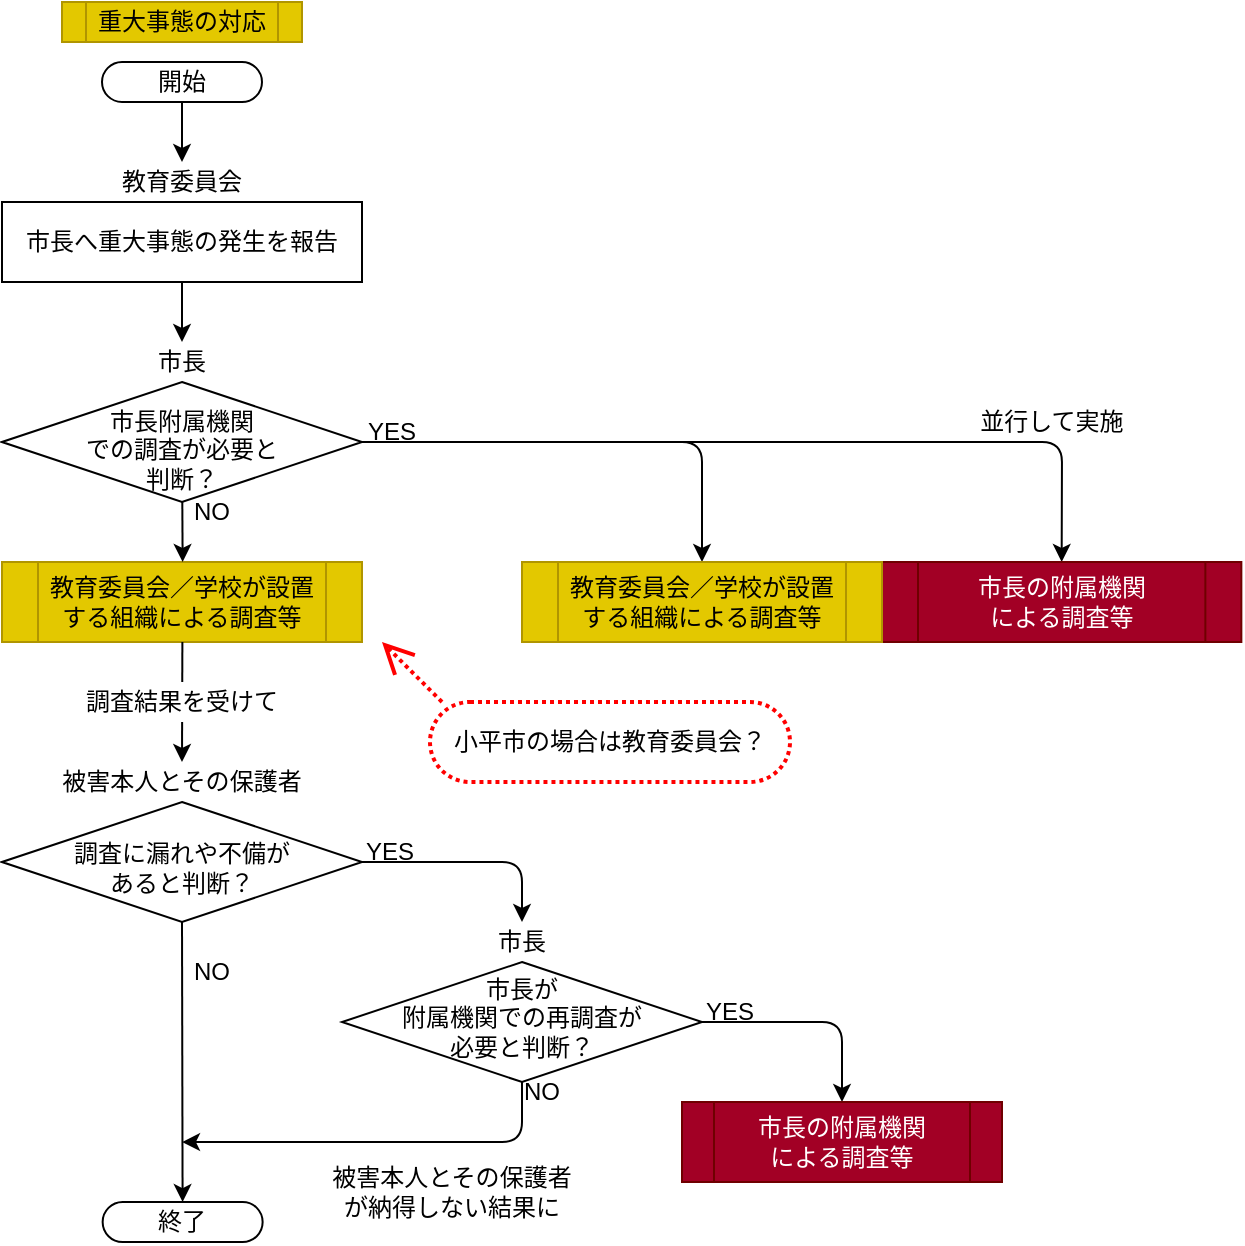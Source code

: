 <mxfile version="20.2.3" type="device"><diagram id="l96cSE0MkJBUikiaBPxF" name="ページ1"><mxGraphModel dx="1102" dy="-1450" grid="1" gridSize="10" guides="1" tooltips="1" connect="1" arrows="1" fold="1" page="1" pageScale="1" pageWidth="827" pageHeight="1169" math="0" shadow="0"><root><mxCell id="0"/><mxCell id="77" value="実行者" style="" parent="0"/><mxCell id="210" value="被害本人とその保護者" style="text;html=1;strokeColor=none;fillColor=none;align=center;verticalAlign=middle;whiteSpace=wrap;rounded=0;" parent="77" vertex="1"><mxGeometry x="20" y="2718" width="140" height="20" as="geometry"/></mxCell><mxCell id="332" value="市長" style="text;html=1;strokeColor=none;fillColor=none;align=center;verticalAlign=middle;whiteSpace=wrap;rounded=0;" parent="77" vertex="1"><mxGeometry x="240" y="2798" width="40" height="20" as="geometry"/></mxCell><mxCell id="340" value="教育委員会" style="text;html=1;strokeColor=none;fillColor=none;align=center;verticalAlign=middle;whiteSpace=wrap;rounded=0;" parent="77" vertex="1"><mxGeometry x="50" y="2418" width="80" height="20" as="geometry"/></mxCell><mxCell id="341" value="市長" style="text;html=1;strokeColor=none;fillColor=none;align=center;verticalAlign=middle;whiteSpace=wrap;rounded=0;" parent="77" vertex="1"><mxGeometry x="50" y="2508" width="80" height="20" as="geometry"/></mxCell><mxCell id="485" style="edgeStyle=none;html=1;endArrow=open;endFill=0;endSize=12;strokeWidth=2;dashed=1;dashPattern=1 1;strokeColor=#FF0000;" parent="77" edge="1"><mxGeometry relative="1" as="geometry"><mxPoint x="190" y="2658" as="targetPoint"/><mxPoint x="220" y="2688" as="sourcePoint"/></mxGeometry></mxCell><mxCell id="1" style="" parent="0"/><mxCell id="216" style="edgeStyle=none;html=1;entryX=0.5;entryY=0;entryDx=0;entryDy=0;startArrow=none;" parent="1" target="215" edge="1"><mxGeometry relative="1" as="geometry"><mxPoint x="90" y="2438" as="sourcePoint"/></mxGeometry></mxCell><mxCell id="148" value="開始" style="rounded=1;whiteSpace=wrap;html=1;arcSize=50;" parent="1" vertex="1"><mxGeometry x="50" y="2368" width="80" height="20" as="geometry"/></mxCell><mxCell id="190" value="並行して実施" style="text;html=1;strokeColor=none;fillColor=none;align=center;verticalAlign=middle;whiteSpace=wrap;rounded=0;" parent="1" vertex="1"><mxGeometry x="480" y="2538" width="90" height="20" as="geometry"/></mxCell><mxCell id="215" value="市長へ重大事態の発生を報告" style="rounded=0;whiteSpace=wrap;html=1;" parent="1" vertex="1"><mxGeometry y="2438" width="180" height="40" as="geometry"/></mxCell><mxCell id="317" style="edgeStyle=none;html=1;entryX=0.5;entryY=0;entryDx=0;entryDy=0;" parent="1" source="220" target="247" edge="1"><mxGeometry relative="1" as="geometry"><Array as="points"><mxPoint x="530" y="2558"/></Array></mxGeometry></mxCell><mxCell id="318" style="edgeStyle=none;html=1;entryX=0.5;entryY=0;entryDx=0;entryDy=0;" parent="1" source="220" target="291" edge="1"><mxGeometry relative="1" as="geometry"><Array as="points"><mxPoint x="350" y="2558"/></Array></mxGeometry></mxCell><mxCell id="220" value="市長附属機関&lt;br&gt;での調査が必要と&lt;br&gt;判断？" style="rhombus;whiteSpace=wrap;html=1;spacingTop=7;" parent="1" vertex="1"><mxGeometry y="2528" width="180" height="60" as="geometry"/></mxCell><mxCell id="246" value="小平市の場合は教育委員会？" style="text;html=1;strokeColor=#FF0000;fillColor=default;align=center;verticalAlign=middle;whiteSpace=wrap;rounded=1;shadow=0;glass=0;labelBackgroundColor=none;sketch=0;arcSize=50;strokeWidth=2;dashed=1;dashPattern=1 1;" parent="1" vertex="1"><mxGeometry x="214" y="2688" width="180" height="40" as="geometry"/></mxCell><mxCell id="247" value="市長の附属機関&lt;br&gt;による調査等" style="shape=process;whiteSpace=wrap;html=1;backgroundOutline=1;fillColor=#a20025;strokeColor=#6F0000;fontColor=#ffffff;" parent="1" vertex="1"><mxGeometry x="440" y="2618" width="179.68" height="40" as="geometry"/></mxCell><mxCell id="248" value="教育委員会／学校が設置&lt;br&gt;する組織による調査等" style="shape=process;whiteSpace=wrap;html=1;backgroundOutline=1;fillColor=#e3c800;strokeColor=#B09500;fontColor=#000000;" parent="1" vertex="1"><mxGeometry y="2618" width="180" height="40" as="geometry"/></mxCell><mxCell id="291" value="教育委員会／学校が設置&lt;br&gt;する組織による調査等" style="shape=process;whiteSpace=wrap;html=1;backgroundOutline=1;fillColor=#e3c800;strokeColor=#B09500;fontColor=#000000;" parent="1" vertex="1"><mxGeometry x="260" y="2618" width="180" height="40" as="geometry"/></mxCell><mxCell id="293" value="YES" style="text;html=1;strokeColor=none;fillColor=none;align=center;verticalAlign=middle;whiteSpace=wrap;rounded=0;" parent="1" vertex="1"><mxGeometry x="180" y="2548" width="30" height="10" as="geometry"/></mxCell><mxCell id="295" value="NO" style="text;html=1;strokeColor=none;fillColor=none;align=center;verticalAlign=middle;whiteSpace=wrap;rounded=0;" parent="1" vertex="1"><mxGeometry x="95" y="2588" width="20" height="10" as="geometry"/></mxCell><mxCell id="307" style="edgeStyle=none;html=1;exitX=0.5;exitY=1;exitDx=0;exitDy=0;" parent="1" source="296" target="306" edge="1"><mxGeometry relative="1" as="geometry"><mxPoint x="90.06" y="2818.0" as="sourcePoint"/></mxGeometry></mxCell><mxCell id="296" value="調査に漏れや不備が&lt;br&gt;あると判断？" style="rhombus;whiteSpace=wrap;html=1;spacingTop=6;" parent="1" vertex="1"><mxGeometry y="2738" width="180" height="60" as="geometry"/></mxCell><mxCell id="300" value="YES" style="text;html=1;strokeColor=none;fillColor=none;align=left;verticalAlign=middle;whiteSpace=wrap;rounded=0;" parent="1" vertex="1"><mxGeometry x="180" y="2758" width="30" height="10" as="geometry"/></mxCell><mxCell id="309" style="edgeStyle=none;html=1;" parent="1" source="301" edge="1"><mxGeometry relative="1" as="geometry"><mxPoint x="90" y="2908.02" as="targetPoint"/><Array as="points"><mxPoint x="260" y="2908.02"/></Array></mxGeometry></mxCell><mxCell id="321" style="edgeStyle=none;html=1;entryX=0.5;entryY=0;entryDx=0;entryDy=0;endArrow=classic;endFill=1;endSize=6;strokeWidth=1;" parent="1" source="301" target="320" edge="1"><mxGeometry relative="1" as="geometry"><Array as="points"><mxPoint x="420" y="2848"/></Array></mxGeometry></mxCell><mxCell id="301" value="市長が&lt;br&gt;附属機関での再調査が&lt;br&gt;必要と判断？" style="rhombus;whiteSpace=wrap;html=1;spacingTop=-4;" parent="1" vertex="1"><mxGeometry x="170" y="2818.02" width="180" height="60" as="geometry"/></mxCell><mxCell id="303" value="YES" style="text;html=1;strokeColor=none;fillColor=none;align=left;verticalAlign=middle;whiteSpace=wrap;rounded=0;" parent="1" vertex="1"><mxGeometry x="350" y="2838.02" width="30" height="10" as="geometry"/></mxCell><mxCell id="305" value="NO" style="text;html=1;strokeColor=none;fillColor=none;align=center;verticalAlign=middle;whiteSpace=wrap;rounded=0;" parent="1" vertex="1"><mxGeometry x="95" y="2818.02" width="20" height="10" as="geometry"/></mxCell><mxCell id="306" value="終了" style="rounded=1;whiteSpace=wrap;html=1;arcSize=50;" parent="1" vertex="1"><mxGeometry x="50.32" y="2938.02" width="80" height="20" as="geometry"/></mxCell><mxCell id="310" value="NO" style="text;html=1;strokeColor=none;fillColor=none;align=center;verticalAlign=middle;whiteSpace=wrap;rounded=0;" parent="1" vertex="1"><mxGeometry x="260" y="2878.02" width="20" height="10" as="geometry"/></mxCell><mxCell id="320" value="市長の附属機関&lt;br&gt;による調査等" style="shape=process;whiteSpace=wrap;html=1;backgroundOutline=1;fillColor=#a20025;strokeColor=#6F0000;fontColor=#ffffff;" parent="1" vertex="1"><mxGeometry x="340" y="2888" width="160" height="40" as="geometry"/></mxCell><mxCell id="343" style="edgeStyle=none;html=1;entryX=0.5;entryY=0;entryDx=0;entryDy=0;" parent="1" edge="1"><mxGeometry relative="1" as="geometry"><mxPoint x="90" y="2478" as="sourcePoint"/><mxPoint x="90" y="2508" as="targetPoint"/></mxGeometry></mxCell><mxCell id="344" style="edgeStyle=none;html=1;entryX=0.5;entryY=0;entryDx=0;entryDy=0;" parent="1" edge="1"><mxGeometry relative="1" as="geometry"><mxPoint x="90.157" y="2587.948" as="sourcePoint"/><mxPoint x="90.315" y="2618" as="targetPoint"/></mxGeometry></mxCell><mxCell id="346" style="edgeStyle=none;html=1;entryX=0.5;entryY=0;entryDx=0;entryDy=0;endArrow=classic;endFill=1;endSize=6;strokeWidth=1;" parent="1" edge="1"><mxGeometry relative="1" as="geometry"><mxPoint x="90" y="2388" as="sourcePoint"/><mxPoint x="90" y="2418" as="targetPoint"/></mxGeometry></mxCell><mxCell id="348" style="edgeStyle=none;html=1;exitX=1;exitY=0.5;exitDx=0;exitDy=0;entryX=0.5;entryY=0;entryDx=0;entryDy=0;" parent="1" edge="1"><mxGeometry relative="1" as="geometry"><mxPoint x="260" y="2798" as="targetPoint"/><mxPoint x="180" y="2768" as="sourcePoint"/><Array as="points"><mxPoint x="260" y="2768"/></Array></mxGeometry></mxCell><mxCell id="360" style="edgeStyle=none;html=1;entryX=0.5;entryY=0;entryDx=0;entryDy=0;" parent="1" edge="1"><mxGeometry relative="1" as="geometry"><mxPoint x="90.189" y="2658" as="sourcePoint"/><mxPoint x="90" y="2718" as="targetPoint"/></mxGeometry></mxCell><mxCell id="361" value="調査結果を受けて" style="text;html=1;strokeColor=none;fillColor=default;align=center;verticalAlign=middle;whiteSpace=wrap;rounded=0;" parent="1" vertex="1"><mxGeometry x="30" y="2678" width="120" height="20" as="geometry"/></mxCell><mxCell id="362" value="被害本人とその保護者&lt;br&gt;が納得しない結果に" style="text;html=1;strokeColor=none;fillColor=none;align=center;verticalAlign=middle;whiteSpace=wrap;rounded=0;" parent="1" vertex="1"><mxGeometry x="160" y="2918" width="130" height="30" as="geometry"/></mxCell><mxCell id="498" value="重大事態の対応" style="shape=process;whiteSpace=wrap;html=1;backgroundOutline=1;fillColor=#e3c800;fontColor=#000000;strokeColor=#B09500;" parent="1" vertex="1"><mxGeometry x="30" y="2338" width="120" height="20" as="geometry"/></mxCell><mxCell id="v2maF6IatELQOCd3FYrL-498" value="ハイパーリンク" parent="0"/><UserObject label="" link="#重大事態の調査" id="v2maF6IatELQOCd3FYrL-499"><mxCell style="rounded=0;whiteSpace=wrap;html=1;fillColor=none;strokeColor=none;" parent="v2maF6IatELQOCd3FYrL-498" vertex="1"><mxGeometry y="2618" width="180" height="40" as="geometry"/></mxCell></UserObject><UserObject label="" link="#重大事態の調査" id="v2maF6IatELQOCd3FYrL-500"><mxCell style="rounded=0;whiteSpace=wrap;html=1;fillColor=none;strokeColor=none;" parent="v2maF6IatELQOCd3FYrL-498" vertex="1"><mxGeometry x="260" y="2618" width="180" height="40" as="geometry"/></mxCell></UserObject><UserObject label="" link="#重大事態の調査" id="v2maF6IatELQOCd3FYrL-501"><mxCell style="rounded=0;whiteSpace=wrap;html=1;fillColor=none;strokeColor=none;" parent="v2maF6IatELQOCd3FYrL-498" vertex="1"><mxGeometry x="440" y="2618" width="180" height="40" as="geometry"/></mxCell></UserObject><UserObject label="" link="#重大事態の調査" id="v2maF6IatELQOCd3FYrL-502"><mxCell style="rounded=0;whiteSpace=wrap;html=1;fillColor=none;strokeColor=none;" parent="v2maF6IatELQOCd3FYrL-498" vertex="1"><mxGeometry x="340" y="2888" width="160" height="40" as="geometry"/></mxCell></UserObject></root></mxGraphModel></diagram></mxfile>